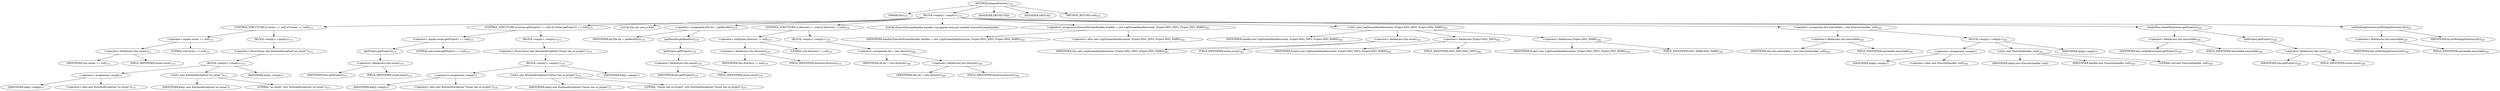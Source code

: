 digraph "prepareExecutor" {  
"336" [label = <(METHOD,prepareExecutor)<SUB>270</SUB>> ]
"337" [label = <(PARAM,this)<SUB>270</SUB>> ]
"338" [label = <(BLOCK,&lt;empty&gt;,&lt;empty&gt;)<SUB>270</SUB>> ]
"339" [label = <(CONTROL_STRUCTURE,if (owner == null),if (owner == null))<SUB>272</SUB>> ]
"340" [label = <(&lt;operator&gt;.equals,owner == null)<SUB>272</SUB>> ]
"341" [label = <(&lt;operator&gt;.fieldAccess,this.owner)<SUB>272</SUB>> ]
"342" [label = <(IDENTIFIER,this,owner == null)<SUB>272</SUB>> ]
"343" [label = <(FIELD_IDENTIFIER,owner,owner)<SUB>272</SUB>> ]
"344" [label = <(LITERAL,null,owner == null)<SUB>272</SUB>> ]
"345" [label = <(BLOCK,&lt;empty&gt;,&lt;empty&gt;)<SUB>272</SUB>> ]
"346" [label = <(&lt;operator&gt;.throw,throw new RuntimeException(&quot;no owner&quot;);)<SUB>273</SUB>> ]
"347" [label = <(BLOCK,&lt;empty&gt;,&lt;empty&gt;)<SUB>273</SUB>> ]
"348" [label = <(&lt;operator&gt;.assignment,&lt;empty&gt;)> ]
"349" [label = <(IDENTIFIER,$obj1,&lt;empty&gt;)> ]
"350" [label = <(&lt;operator&gt;.alloc,new RuntimeException(&quot;no owner&quot;))<SUB>273</SUB>> ]
"351" [label = <(&lt;init&gt;,new RuntimeException(&quot;no owner&quot;))<SUB>273</SUB>> ]
"352" [label = <(IDENTIFIER,$obj1,new RuntimeException(&quot;no owner&quot;))> ]
"353" [label = <(LITERAL,&quot;no owner&quot;,new RuntimeException(&quot;no owner&quot;))<SUB>273</SUB>> ]
"354" [label = <(IDENTIFIER,$obj1,&lt;empty&gt;)> ]
"355" [label = <(CONTROL_STRUCTURE,if (owner.getProject() == null),if (owner.getProject() == null))<SUB>275</SUB>> ]
"356" [label = <(&lt;operator&gt;.equals,owner.getProject() == null)<SUB>275</SUB>> ]
"357" [label = <(getProject,getProject())<SUB>275</SUB>> ]
"358" [label = <(&lt;operator&gt;.fieldAccess,this.owner)<SUB>275</SUB>> ]
"359" [label = <(IDENTIFIER,this,getProject())<SUB>275</SUB>> ]
"360" [label = <(FIELD_IDENTIFIER,owner,owner)<SUB>275</SUB>> ]
"361" [label = <(LITERAL,null,owner.getProject() == null)<SUB>275</SUB>> ]
"362" [label = <(BLOCK,&lt;empty&gt;,&lt;empty&gt;)<SUB>275</SUB>> ]
"363" [label = <(&lt;operator&gt;.throw,throw new RuntimeException(&quot;Owner has no project&quot;);)<SUB>276</SUB>> ]
"364" [label = <(BLOCK,&lt;empty&gt;,&lt;empty&gt;)<SUB>276</SUB>> ]
"365" [label = <(&lt;operator&gt;.assignment,&lt;empty&gt;)> ]
"366" [label = <(IDENTIFIER,$obj2,&lt;empty&gt;)> ]
"367" [label = <(&lt;operator&gt;.alloc,new RuntimeException(&quot;Owner has no project&quot;))<SUB>276</SUB>> ]
"368" [label = <(&lt;init&gt;,new RuntimeException(&quot;Owner has no project&quot;))<SUB>276</SUB>> ]
"369" [label = <(IDENTIFIER,$obj2,new RuntimeException(&quot;Owner has no project&quot;))> ]
"370" [label = <(LITERAL,&quot;Owner has no project&quot;,new RuntimeException(&quot;Owner has no project&quot;))<SUB>276</SUB>> ]
"371" [label = <(IDENTIFIER,$obj2,&lt;empty&gt;)> ]
"372" [label = <(LOCAL,File dir: java.io.File)> ]
"373" [label = <(&lt;operator&gt;.assignment,File dir = getBaseDir())<SUB>278</SUB>> ]
"374" [label = <(IDENTIFIER,dir,File dir = getBaseDir())<SUB>278</SUB>> ]
"375" [label = <(getBaseDir,getBaseDir())<SUB>278</SUB>> ]
"376" [label = <(getProject,getProject())<SUB>278</SUB>> ]
"377" [label = <(&lt;operator&gt;.fieldAccess,this.owner)<SUB>278</SUB>> ]
"378" [label = <(IDENTIFIER,this,getProject())<SUB>278</SUB>> ]
"379" [label = <(FIELD_IDENTIFIER,owner,owner)<SUB>278</SUB>> ]
"380" [label = <(CONTROL_STRUCTURE,if (directory != null),if (directory != null))<SUB>279</SUB>> ]
"381" [label = <(&lt;operator&gt;.notEquals,directory != null)<SUB>279</SUB>> ]
"382" [label = <(&lt;operator&gt;.fieldAccess,this.directory)<SUB>279</SUB>> ]
"383" [label = <(IDENTIFIER,this,directory != null)<SUB>279</SUB>> ]
"384" [label = <(FIELD_IDENTIFIER,directory,directory)<SUB>279</SUB>> ]
"385" [label = <(LITERAL,null,directory != null)<SUB>279</SUB>> ]
"386" [label = <(BLOCK,&lt;empty&gt;,&lt;empty&gt;)<SUB>279</SUB>> ]
"387" [label = <(&lt;operator&gt;.assignment,dir = this.directory)<SUB>280</SUB>> ]
"388" [label = <(IDENTIFIER,dir,dir = this.directory)<SUB>280</SUB>> ]
"389" [label = <(&lt;operator&gt;.fieldAccess,this.directory)<SUB>280</SUB>> ]
"390" [label = <(IDENTIFIER,this,dir = this.directory)<SUB>280</SUB>> ]
"391" [label = <(FIELD_IDENTIFIER,directory,directory)<SUB>280</SUB>> ]
"16" [label = <(LOCAL,ExecuteStreamHandler handler: org.apache.tools.ant.taskdefs.ExecuteStreamHandler)> ]
"392" [label = <(&lt;operator&gt;.assignment,ExecuteStreamHandler handler = new LogStreamHandler(owner, Project.MSG_INFO, Project.MSG_WARN))<SUB>283</SUB>> ]
"393" [label = <(IDENTIFIER,handler,ExecuteStreamHandler handler = new LogStreamHandler(owner, Project.MSG_INFO, Project.MSG_WARN))<SUB>283</SUB>> ]
"394" [label = <(&lt;operator&gt;.alloc,new LogStreamHandler(owner, Project.MSG_INFO, Project.MSG_WARN))<SUB>283</SUB>> ]
"395" [label = <(&lt;init&gt;,new LogStreamHandler(owner, Project.MSG_INFO, Project.MSG_WARN))<SUB>283</SUB>> ]
"15" [label = <(IDENTIFIER,handler,new LogStreamHandler(owner, Project.MSG_INFO, Project.MSG_WARN))<SUB>283</SUB>> ]
"396" [label = <(&lt;operator&gt;.fieldAccess,this.owner)<SUB>283</SUB>> ]
"397" [label = <(IDENTIFIER,this,new LogStreamHandler(owner, Project.MSG_INFO, Project.MSG_WARN))<SUB>283</SUB>> ]
"398" [label = <(FIELD_IDENTIFIER,owner,owner)<SUB>283</SUB>> ]
"399" [label = <(&lt;operator&gt;.fieldAccess,Project.MSG_INFO)<SUB>284</SUB>> ]
"400" [label = <(IDENTIFIER,Project,new LogStreamHandler(owner, Project.MSG_INFO, Project.MSG_WARN))<SUB>284</SUB>> ]
"401" [label = <(FIELD_IDENTIFIER,MSG_INFO,MSG_INFO)<SUB>284</SUB>> ]
"402" [label = <(&lt;operator&gt;.fieldAccess,Project.MSG_WARN)<SUB>284</SUB>> ]
"403" [label = <(IDENTIFIER,Project,new LogStreamHandler(owner, Project.MSG_INFO, Project.MSG_WARN))<SUB>284</SUB>> ]
"404" [label = <(FIELD_IDENTIFIER,MSG_WARN,MSG_WARN)<SUB>284</SUB>> ]
"405" [label = <(&lt;operator&gt;.assignment,this.executable = new Execute(handler, null))<SUB>285</SUB>> ]
"406" [label = <(&lt;operator&gt;.fieldAccess,this.executable)<SUB>285</SUB>> ]
"407" [label = <(IDENTIFIER,this,this.executable = new Execute(handler, null))<SUB>285</SUB>> ]
"408" [label = <(FIELD_IDENTIFIER,executable,executable)<SUB>285</SUB>> ]
"409" [label = <(BLOCK,&lt;empty&gt;,&lt;empty&gt;)<SUB>285</SUB>> ]
"410" [label = <(&lt;operator&gt;.assignment,&lt;empty&gt;)> ]
"411" [label = <(IDENTIFIER,$obj4,&lt;empty&gt;)> ]
"412" [label = <(&lt;operator&gt;.alloc,new Execute(handler, null))<SUB>285</SUB>> ]
"413" [label = <(&lt;init&gt;,new Execute(handler, null))<SUB>285</SUB>> ]
"414" [label = <(IDENTIFIER,$obj4,new Execute(handler, null))> ]
"415" [label = <(IDENTIFIER,handler,new Execute(handler, null))<SUB>285</SUB>> ]
"416" [label = <(LITERAL,null,new Execute(handler, null))<SUB>285</SUB>> ]
"417" [label = <(IDENTIFIER,$obj4,&lt;empty&gt;)> ]
"418" [label = <(setAntRun,setAntRun(owner.getProject()))<SUB>286</SUB>> ]
"419" [label = <(&lt;operator&gt;.fieldAccess,this.executable)<SUB>286</SUB>> ]
"420" [label = <(IDENTIFIER,this,setAntRun(owner.getProject()))<SUB>286</SUB>> ]
"421" [label = <(FIELD_IDENTIFIER,executable,executable)<SUB>286</SUB>> ]
"422" [label = <(getProject,getProject())<SUB>286</SUB>> ]
"423" [label = <(&lt;operator&gt;.fieldAccess,this.owner)<SUB>286</SUB>> ]
"424" [label = <(IDENTIFIER,this,getProject())<SUB>286</SUB>> ]
"425" [label = <(FIELD_IDENTIFIER,owner,owner)<SUB>286</SUB>> ]
"426" [label = <(setWorkingDirectory,setWorkingDirectory(dir))<SUB>287</SUB>> ]
"427" [label = <(&lt;operator&gt;.fieldAccess,this.executable)<SUB>287</SUB>> ]
"428" [label = <(IDENTIFIER,this,setWorkingDirectory(dir))<SUB>287</SUB>> ]
"429" [label = <(FIELD_IDENTIFIER,executable,executable)<SUB>287</SUB>> ]
"430" [label = <(IDENTIFIER,dir,setWorkingDirectory(dir))<SUB>287</SUB>> ]
"431" [label = <(MODIFIER,PROTECTED)> ]
"432" [label = <(MODIFIER,VIRTUAL)> ]
"433" [label = <(METHOD_RETURN,void)<SUB>270</SUB>> ]
  "336" -> "337" 
  "336" -> "338" 
  "336" -> "431" 
  "336" -> "432" 
  "336" -> "433" 
  "338" -> "339" 
  "338" -> "355" 
  "338" -> "372" 
  "338" -> "373" 
  "338" -> "380" 
  "338" -> "16" 
  "338" -> "392" 
  "338" -> "395" 
  "338" -> "405" 
  "338" -> "418" 
  "338" -> "426" 
  "339" -> "340" 
  "339" -> "345" 
  "340" -> "341" 
  "340" -> "344" 
  "341" -> "342" 
  "341" -> "343" 
  "345" -> "346" 
  "346" -> "347" 
  "347" -> "348" 
  "347" -> "351" 
  "347" -> "354" 
  "348" -> "349" 
  "348" -> "350" 
  "351" -> "352" 
  "351" -> "353" 
  "355" -> "356" 
  "355" -> "362" 
  "356" -> "357" 
  "356" -> "361" 
  "357" -> "358" 
  "358" -> "359" 
  "358" -> "360" 
  "362" -> "363" 
  "363" -> "364" 
  "364" -> "365" 
  "364" -> "368" 
  "364" -> "371" 
  "365" -> "366" 
  "365" -> "367" 
  "368" -> "369" 
  "368" -> "370" 
  "373" -> "374" 
  "373" -> "375" 
  "375" -> "376" 
  "376" -> "377" 
  "377" -> "378" 
  "377" -> "379" 
  "380" -> "381" 
  "380" -> "386" 
  "381" -> "382" 
  "381" -> "385" 
  "382" -> "383" 
  "382" -> "384" 
  "386" -> "387" 
  "387" -> "388" 
  "387" -> "389" 
  "389" -> "390" 
  "389" -> "391" 
  "392" -> "393" 
  "392" -> "394" 
  "395" -> "15" 
  "395" -> "396" 
  "395" -> "399" 
  "395" -> "402" 
  "396" -> "397" 
  "396" -> "398" 
  "399" -> "400" 
  "399" -> "401" 
  "402" -> "403" 
  "402" -> "404" 
  "405" -> "406" 
  "405" -> "409" 
  "406" -> "407" 
  "406" -> "408" 
  "409" -> "410" 
  "409" -> "413" 
  "409" -> "417" 
  "410" -> "411" 
  "410" -> "412" 
  "413" -> "414" 
  "413" -> "415" 
  "413" -> "416" 
  "418" -> "419" 
  "418" -> "422" 
  "419" -> "420" 
  "419" -> "421" 
  "422" -> "423" 
  "423" -> "424" 
  "423" -> "425" 
  "426" -> "427" 
  "426" -> "430" 
  "427" -> "428" 
  "427" -> "429" 
}
